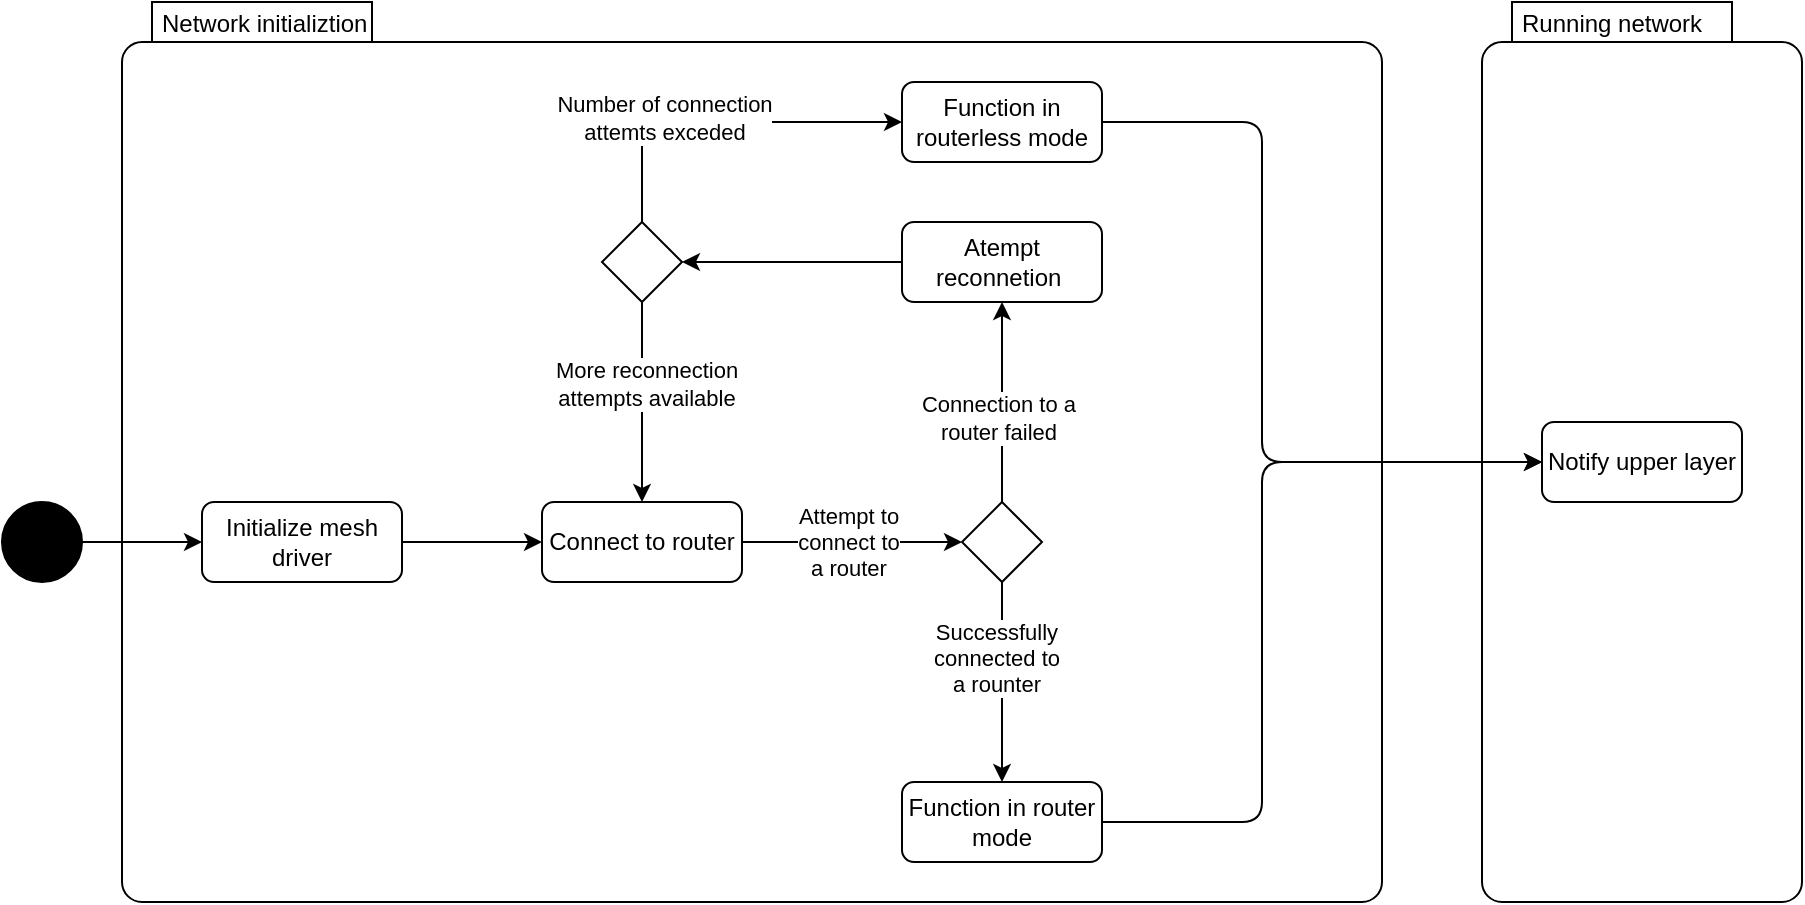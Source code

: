 <mxfile>
    <diagram id="OEEsObS6w8VMkvJGPr4i" name="Page-1">
        <mxGraphModel dx="1281" dy="722" grid="1" gridSize="10" guides="1" tooltips="1" connect="1" arrows="1" fold="1" page="1" pageScale="1" pageWidth="4681" pageHeight="3300" math="0" shadow="0">
            <root>
                <mxCell id="0"/>
                <mxCell id="1" parent="0"/>
                <mxCell id="45" value="Running network" style="shape=mxgraph.sysml.compState;html=1;align=left;verticalAlign=top;spacingTop=-3;spacingLeft=18;" vertex="1" parent="1">
                    <mxGeometry x="820" y="50" width="160" height="450" as="geometry"/>
                </mxCell>
                <mxCell id="38" value="Network initializtion" style="shape=mxgraph.sysml.compState;html=1;align=left;verticalAlign=top;spacingTop=-3;spacingLeft=18;" vertex="1" parent="1">
                    <mxGeometry x="140" y="50" width="630" height="450" as="geometry"/>
                </mxCell>
                <mxCell id="10" style="edgeStyle=none;html=1;exitX=1;exitY=0.5;exitDx=0;exitDy=0;entryX=0;entryY=0.5;entryDx=0;entryDy=0;" edge="1" parent="1" source="3" target="4">
                    <mxGeometry relative="1" as="geometry"/>
                </mxCell>
                <mxCell id="3" value="" style="shape=ellipse;html=1;fillColor=strokeColor;fontSize=18;fontColor=#ffffff;" vertex="1" parent="1">
                    <mxGeometry x="80" y="300" width="40" height="40" as="geometry"/>
                </mxCell>
                <mxCell id="11" style="edgeStyle=none;html=1;entryX=0;entryY=0.5;entryDx=0;entryDy=0;exitX=1;exitY=0.5;exitDx=0;exitDy=0;" edge="1" parent="1" source="29" target="13">
                    <mxGeometry relative="1" as="geometry">
                        <mxPoint x="500" y="320" as="targetPoint"/>
                        <mxPoint x="420" y="320" as="sourcePoint"/>
                    </mxGeometry>
                </mxCell>
                <mxCell id="18" value="Attempt to&lt;br&gt;connect to&lt;br&gt;a router" style="edgeLabel;html=1;align=center;verticalAlign=middle;resizable=0;points=[];" vertex="1" connectable="0" parent="11">
                    <mxGeometry x="-0.262" y="-1" relative="1" as="geometry">
                        <mxPoint x="12" y="-1" as="offset"/>
                    </mxGeometry>
                </mxCell>
                <mxCell id="30" style="edgeStyle=none;html=1;exitX=1;exitY=0.5;exitDx=0;exitDy=0;entryX=0;entryY=0.5;entryDx=0;entryDy=0;" edge="1" parent="1" source="4" target="29">
                    <mxGeometry relative="1" as="geometry"/>
                </mxCell>
                <mxCell id="4" value="Initialize mesh driver" style="shape=rect;rounded=1;html=1;whiteSpace=wrap;align=center;" vertex="1" parent="1">
                    <mxGeometry x="180" y="300" width="100" height="40" as="geometry"/>
                </mxCell>
                <mxCell id="39" style="edgeStyle=none;html=1;exitX=1;exitY=0.5;exitDx=0;exitDy=0;entryX=0;entryY=0.5;entryDx=0;entryDy=0;" edge="1" parent="1" source="12" target="46">
                    <mxGeometry relative="1" as="geometry">
                        <mxPoint x="710" y="300" as="targetPoint"/>
                        <Array as="points">
                            <mxPoint x="710" y="460"/>
                            <mxPoint x="710" y="280"/>
                        </Array>
                    </mxGeometry>
                </mxCell>
                <mxCell id="12" value="Function in router mode" style="shape=rect;rounded=1;html=1;whiteSpace=wrap;align=center;" vertex="1" parent="1">
                    <mxGeometry x="530" y="440" width="100" height="40" as="geometry"/>
                </mxCell>
                <mxCell id="20" style="edgeStyle=none;html=1;exitX=0.5;exitY=1;exitDx=0;exitDy=0;entryX=0.5;entryY=0;entryDx=0;entryDy=0;" edge="1" parent="1" source="13" target="12">
                    <mxGeometry relative="1" as="geometry"/>
                </mxCell>
                <mxCell id="21" value="Successfully&lt;br&gt;connected to&lt;br&gt;a rounter" style="edgeLabel;html=1;align=center;verticalAlign=middle;resizable=0;points=[];" vertex="1" connectable="0" parent="20">
                    <mxGeometry x="-0.251" y="-3" relative="1" as="geometry">
                        <mxPoint as="offset"/>
                    </mxGeometry>
                </mxCell>
                <mxCell id="23" style="edgeStyle=none;html=1;exitX=0.5;exitY=0;exitDx=0;exitDy=0;entryX=0.5;entryY=1;entryDx=0;entryDy=0;" edge="1" parent="1" source="13" target="22">
                    <mxGeometry relative="1" as="geometry"/>
                </mxCell>
                <mxCell id="28" value="Connection to a&lt;br&gt;router failed" style="edgeLabel;html=1;align=center;verticalAlign=middle;resizable=0;points=[];" vertex="1" connectable="0" parent="23">
                    <mxGeometry x="-0.165" y="2" relative="1" as="geometry">
                        <mxPoint as="offset"/>
                    </mxGeometry>
                </mxCell>
                <mxCell id="13" value="" style="shape=rhombus;html=1;labelPosition=right;align=left;verticalAlign=middle" vertex="1" parent="1">
                    <mxGeometry x="560" y="300" width="40" height="40" as="geometry"/>
                </mxCell>
                <mxCell id="33" style="edgeStyle=none;html=1;exitX=0;exitY=0.5;exitDx=0;exitDy=0;entryX=1;entryY=0.5;entryDx=0;entryDy=0;" edge="1" parent="1" source="22" target="31">
                    <mxGeometry relative="1" as="geometry"/>
                </mxCell>
                <mxCell id="22" value="Atempt reconnetion&amp;nbsp;" style="shape=rect;rounded=1;html=1;whiteSpace=wrap;align=center;" vertex="1" parent="1">
                    <mxGeometry x="530" y="160" width="100" height="40" as="geometry"/>
                </mxCell>
                <mxCell id="29" value="Connect to router" style="shape=rect;rounded=1;html=1;whiteSpace=wrap;align=center;" vertex="1" parent="1">
                    <mxGeometry x="350" y="300" width="100" height="40" as="geometry"/>
                </mxCell>
                <mxCell id="32" style="edgeStyle=none;html=1;exitX=0.5;exitY=1;exitDx=0;exitDy=0;entryX=0.5;entryY=0;entryDx=0;entryDy=0;" edge="1" parent="1" source="31" target="29">
                    <mxGeometry relative="1" as="geometry"/>
                </mxCell>
                <mxCell id="37" value="More reconnection&lt;br&gt;attempts available" style="edgeLabel;html=1;align=center;verticalAlign=middle;resizable=0;points=[];" vertex="1" connectable="0" parent="32">
                    <mxGeometry x="-0.454" y="2" relative="1" as="geometry">
                        <mxPoint y="13" as="offset"/>
                    </mxGeometry>
                </mxCell>
                <mxCell id="34" style="edgeStyle=none;html=1;exitX=0.5;exitY=0;exitDx=0;exitDy=0;entryX=0;entryY=0.5;entryDx=0;entryDy=0;" edge="1" parent="1" source="31" target="35">
                    <mxGeometry relative="1" as="geometry">
                        <mxPoint x="400" y="110" as="targetPoint"/>
                        <Array as="points">
                            <mxPoint x="400" y="110"/>
                        </Array>
                    </mxGeometry>
                </mxCell>
                <mxCell id="36" value="Number of connection&lt;br&gt;attemts exceded" style="edgeLabel;html=1;align=center;verticalAlign=middle;resizable=0;points=[];" vertex="1" connectable="0" parent="34">
                    <mxGeometry x="-0.33" y="2" relative="1" as="geometry">
                        <mxPoint as="offset"/>
                    </mxGeometry>
                </mxCell>
                <mxCell id="31" value="" style="shape=rhombus;html=1;labelPosition=right;align=left;verticalAlign=middle" vertex="1" parent="1">
                    <mxGeometry x="380" y="160" width="40" height="40" as="geometry"/>
                </mxCell>
                <mxCell id="43" style="edgeStyle=none;html=1;exitX=1;exitY=0.5;exitDx=0;exitDy=0;entryX=0;entryY=0.5;entryDx=0;entryDy=0;" edge="1" parent="1" source="35" target="46">
                    <mxGeometry relative="1" as="geometry">
                        <mxPoint x="710" y="260" as="targetPoint"/>
                        <Array as="points">
                            <mxPoint x="710" y="110"/>
                            <mxPoint x="710" y="280"/>
                        </Array>
                    </mxGeometry>
                </mxCell>
                <mxCell id="35" value="Function in routerless mode" style="shape=rect;rounded=1;html=1;whiteSpace=wrap;align=center;" vertex="1" parent="1">
                    <mxGeometry x="530" y="90" width="100" height="40" as="geometry"/>
                </mxCell>
                <mxCell id="46" value="Notify upper layer" style="shape=rect;rounded=1;html=1;whiteSpace=wrap;align=center;" vertex="1" parent="1">
                    <mxGeometry x="850" y="260" width="100" height="40" as="geometry"/>
                </mxCell>
            </root>
        </mxGraphModel>
    </diagram>
</mxfile>